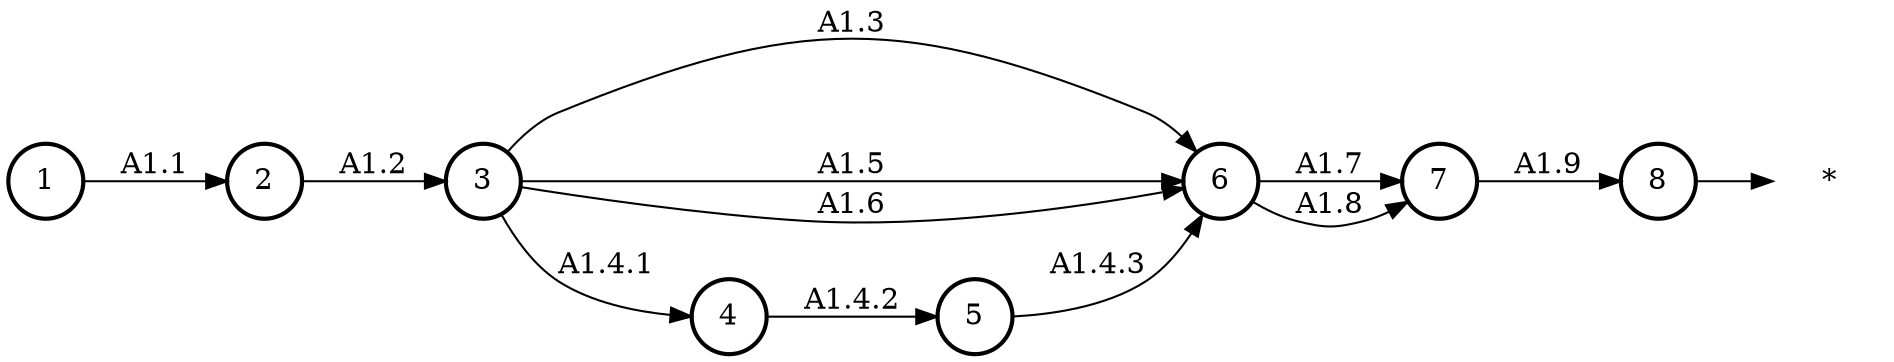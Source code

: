 digraph grafo_inicial {
	rankdir = LR;
	"*" [shape=plaintext] 
	node [shape = circle style=bold];
	1 -> 2 [label = "A1.1"];
	2 -> 3 [label = "A1.2"];
	3 -> 6 [label = "A1.3"];
	3 -> 4 [label = "A1.4.1"];
	3 -> 6 [label = "A1.5"];
	3 -> 6 [label = "A1.6"];
	4 -> 5 [label = "A1.4.2"];
	5 -> 6 [label = "A1.4.3"];
	6 -> 7 [label = "A1.7"];
	6 -> 7 [label = "A1.8"];
	7 -> 8 [label = "A1.9"];
	8 -> "*";
}

